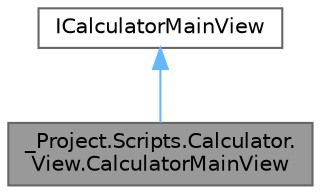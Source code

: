 digraph "_Project.Scripts.Calculator.View.CalculatorMainView"
{
 // LATEX_PDF_SIZE
  bgcolor="transparent";
  edge [fontname=Helvetica,fontsize=10,labelfontname=Helvetica,labelfontsize=10];
  node [fontname=Helvetica,fontsize=10,shape=box,height=0.2,width=0.4];
  Node1 [id="Node000001",label="_Project.Scripts.Calculator.\lView.CalculatorMainView",height=0.2,width=0.4,color="gray40", fillcolor="grey60", style="filled", fontcolor="black",tooltip="Класс, описывающий вид калькулятора"];
  Node2 -> Node1 [id="edge2_Node000001_Node000002",dir="back",color="steelblue1",style="solid",tooltip=" "];
  Node2 [id="Node000002",label="ICalculatorMainView",height=0.2,width=0.4,color="gray40", fillcolor="white", style="filled",URL="$interface___project_1_1_scripts_1_1_calculator_1_1_view_1_1_i_calculator_main_view.html",tooltip="Интерфейс, описывающий вид калькулятора"];
}
